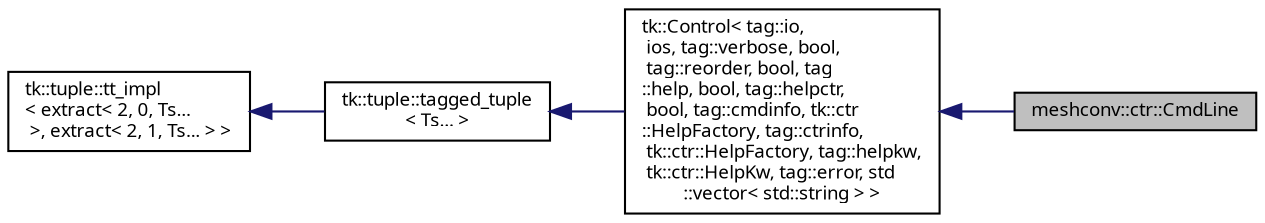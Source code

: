digraph "meshconv::ctr::CmdLine"
{
 // INTERACTIVE_SVG=YES
  bgcolor="transparent";
  edge [fontname="sans-serif",fontsize="9",labelfontname="sans-serif",labelfontsize="9"];
  node [fontname="sans-serif",fontsize="9",shape=record];
  rankdir="LR";
  Node1 [label="meshconv::ctr::CmdLine",height=0.2,width=0.4,color="black", fillcolor="grey75", style="filled", fontcolor="black"];
  Node2 -> Node1 [dir="back",color="midnightblue",fontsize="9",style="solid",fontname="sans-serif"];
  Node2 [label="tk::Control\< tag::io,\l ios, tag::verbose, bool,\l tag::reorder, bool, tag\l::help, bool, tag::helpctr,\l bool, tag::cmdinfo, tk::ctr\l::HelpFactory, tag::ctrinfo,\l tk::ctr::HelpFactory, tag::helpkw,\l tk::ctr::HelpKw, tag::error, std\l::vector\< std::string \> \>",height=0.2,width=0.4,color="black",URL="$classtk_1_1_control.html"];
  Node3 -> Node2 [dir="back",color="midnightblue",fontsize="9",style="solid",fontname="sans-serif"];
  Node3 [label="tk::tuple::tagged_tuple\l\< Ts... \>",height=0.2,width=0.4,color="black",URL="$structtk_1_1tuple_1_1tagged__tuple.html"];
  Node4 -> Node3 [dir="back",color="midnightblue",fontsize="9",style="solid",fontname="sans-serif"];
  Node4 [label="tk::tuple::tt_impl\l\< extract\< 2, 0, Ts...\l \>, extract\< 2, 1, Ts... \> \>",height=0.2,width=0.4,color="black",URL="$structtk_1_1tuple_1_1tt__impl.html"];
}
